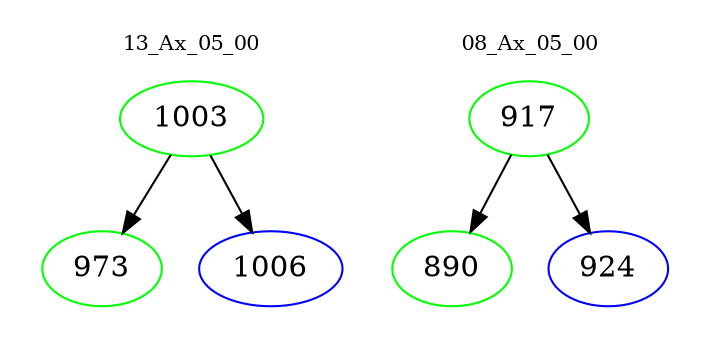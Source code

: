digraph{
subgraph cluster_0 {
color = white
label = "13_Ax_05_00";
fontsize=10;
T0_1003 [label="1003", color="green"]
T0_1003 -> T0_973 [color="black"]
T0_973 [label="973", color="green"]
T0_1003 -> T0_1006 [color="black"]
T0_1006 [label="1006", color="blue"]
}
subgraph cluster_1 {
color = white
label = "08_Ax_05_00";
fontsize=10;
T1_917 [label="917", color="green"]
T1_917 -> T1_890 [color="black"]
T1_890 [label="890", color="green"]
T1_917 -> T1_924 [color="black"]
T1_924 [label="924", color="blue"]
}
}
